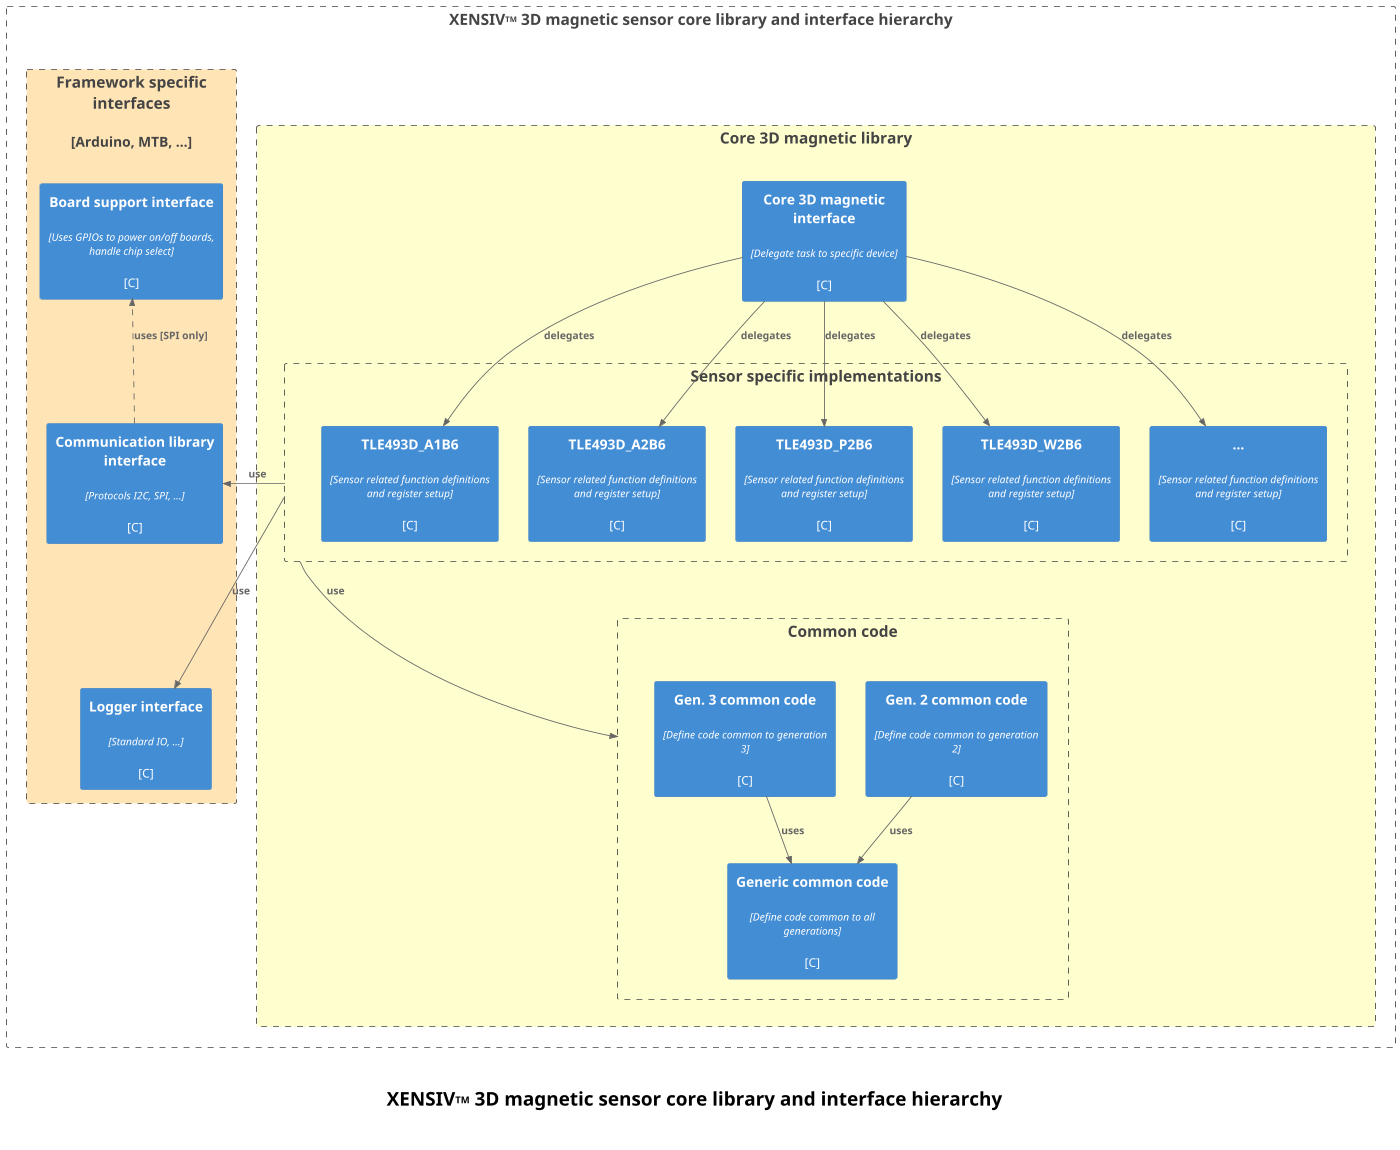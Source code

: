 @startuml 3DMagneticCore

    !include <C4/C4_Container>

    AddRelTag("async", $textColor=$ARROW_COLOR, $lineColor=$ARROW_COLOR, $lineStyle=DashedLine())
    AddBoundaryTag("core", $bgColor="#FEFECE")
    AddBoundaryTag("coreInterface", $bgColor="Moccasin")

    scale max 1400 width
    caption \n\n=**XENSIV<sup><size:10>TM</size></sup> 3D magnetic sensor core library and interface hierarchy**\n\n

    Boundary(coreEcosystem, "<b>XENSIV<sup><size:10>TM</size></sup> 3D magnetic sensor core library and interface hierarchy</b>\n") {
        Boundary(coreIF, "<b>Core 3D magnetic library</b>\n", $tags="core") {
            Container(coreIFFiles, "Core 3D magnetic interface\n", "Delegate task to specific device", "[C]")

            Boundary(coreSensorBlock, "<b>Sensor specific implementations</b>\n") {
                Container(coreA1b6, "TLE493D_A1B6\n", "Sensor related function definitions and register setup", "[C]")
                Container(coreA2b6, "TLE493D_A2B6\n", "Sensor related function definitions and register setup", "[C]")
                Container(coreP2b6, "TLE493D_P2B6\n", "Sensor related function definitions and register setup", "[C]")
                Container(coreW2b6, "TLE493D_W2B6\n", "Sensor related function definitions and register setup", "[C]")
                Container(coreEtc, "...\n", "Sensor related function definitions and register setup", "[C]")

                Rel(coreIFFiles, coreA1b6, "delegates")
                Rel(coreIFFiles, coreA2b6, "delegates")
                Rel(coreIFFiles, coreP2b6, "delegates")
                Rel(coreIFFiles, coreW2b6, "delegates")
                Rel(coreIFFiles, coreEtc, "delegates")
            }

            Boundary(coreCommon_code, "<b>Common code</b>\n") {
                Container(coreGen2, "Gen. 2 common code\n", "Define code common to generation 2", "[C]")
                Container(coreGen3, "Gen. 3 common code\n", "Define code common to generation 3", "[C]")
                Container(coreCommon, "Generic common code\n", "Define code common to all generations", "[C]")

                Rel(coreGen2, coreCommon, "uses")
                Rel(coreGen3, coreCommon, "uses")
            }

            Rel(coreSensorBlock, coreCommon_code, "use")
            coreP2b6 -[hidden]down- coreCommon_code
        }

        Boundary(coreFramework, "<b>Framework specific</b>\n<b>interfaces</b>\n\n[Arduino, MTB, ...]\n", $tags="coreInterface") {
            Container(coreBscIF, "Board support interface\n", "Uses GPIOs to power on/off boards, handle chip select", "[C]")
            Container(coreComLibIF, "Communication library interface\n", "Protocols I2C, SPI, ...", "[C]")
            Container(coreLoggerIF, "Logger interface\n", "Standard IO, ...", "[C]")

            Rel(coreComLibIF, coreBscIF, "uses [SPI only]", $tags="async")
            coreBscIF -[hidden]down- coreComLibIF
            coreComLibIF -[hidden]down- coreLoggerIF
        }


        coreSensorBlock -[hidden]right- coreBscIF
        Rel(coreSensorBlock, coreComLibIF, "use")
        Rel(coreSensorBlock, coreLoggerIF, "use")
        coreComLibIF -[hidden]right- coreSensorBlock
        coreComLibIF -[hidden]right- coreSensorBlock
    }

    HIDE_STEREOTYPE()

@enduml

